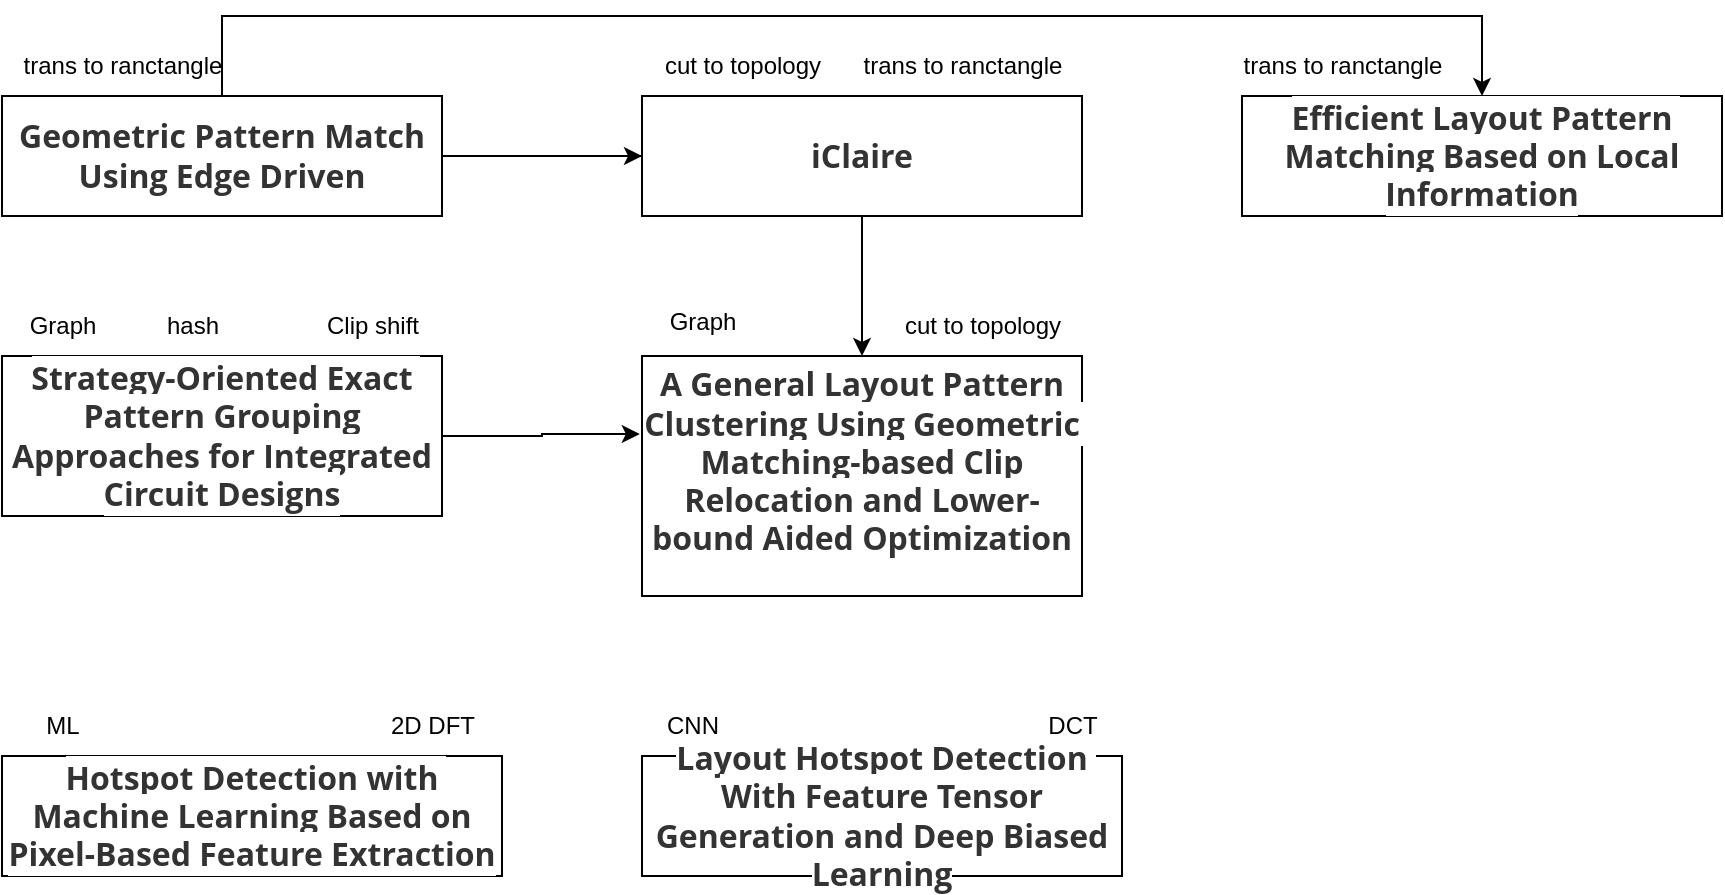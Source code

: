 <mxfile version="24.9.3">
  <diagram name="第 1 页" id="Hczs1LVQ7RvLFwJAqGhV">
    <mxGraphModel dx="1434" dy="772" grid="1" gridSize="10" guides="1" tooltips="1" connect="1" arrows="1" fold="1" page="1" pageScale="1" pageWidth="827" pageHeight="1169" math="0" shadow="0">
      <root>
        <mxCell id="0" />
        <mxCell id="1" parent="0" />
        <mxCell id="LONx9ICQFfg4vUHQVVtS-7" style="edgeStyle=orthogonalEdgeStyle;rounded=0;orthogonalLoop=1;jettySize=auto;html=1;" edge="1" parent="1" source="LONx9ICQFfg4vUHQVVtS-1" target="LONx9ICQFfg4vUHQVVtS-3">
          <mxGeometry relative="1" as="geometry" />
        </mxCell>
        <mxCell id="LONx9ICQFfg4vUHQVVtS-18" style="edgeStyle=orthogonalEdgeStyle;rounded=0;orthogonalLoop=1;jettySize=auto;html=1;entryX=0.5;entryY=0;entryDx=0;entryDy=0;" edge="1" parent="1" source="LONx9ICQFfg4vUHQVVtS-1" target="LONx9ICQFfg4vUHQVVtS-14">
          <mxGeometry relative="1" as="geometry">
            <mxPoint x="440" y="140" as="targetPoint" />
            <Array as="points">
              <mxPoint x="440" y="80" />
            </Array>
          </mxGeometry>
        </mxCell>
        <mxCell id="LONx9ICQFfg4vUHQVVtS-20" style="edgeStyle=orthogonalEdgeStyle;rounded=0;orthogonalLoop=1;jettySize=auto;html=1;exitX=0.5;exitY=0;exitDx=0;exitDy=0;entryX=0.5;entryY=0;entryDx=0;entryDy=0;" edge="1" parent="1" source="LONx9ICQFfg4vUHQVVtS-1" target="LONx9ICQFfg4vUHQVVtS-19">
          <mxGeometry relative="1" as="geometry">
            <mxPoint x="180" y="10" as="targetPoint" />
            <Array as="points">
              <mxPoint x="120" y="10" />
              <mxPoint x="750" y="10" />
            </Array>
          </mxGeometry>
        </mxCell>
        <mxCell id="LONx9ICQFfg4vUHQVVtS-1" value="&lt;span style=&quot;color: rgb(51, 51, 51); font-family: &amp;quot;Open Sans&amp;quot;, &amp;quot;Clear Sans&amp;quot;, &amp;quot;Helvetica Neue&amp;quot;, Helvetica, Arial, &amp;quot;Segoe UI Emoji&amp;quot;, sans-serif; font-size: 16px; font-weight: 700; orphans: 4; text-align: start; white-space-collapse: preserve; background-color: rgb(255, 255, 255);&quot;&gt;Geometric Pattern Match Using Edge Driven&lt;/span&gt;" style="rounded=0;whiteSpace=wrap;html=1;" vertex="1" parent="1">
          <mxGeometry x="10" y="50" width="220" height="60" as="geometry" />
        </mxCell>
        <mxCell id="LONx9ICQFfg4vUHQVVtS-2" value="trans to ranctangle" style="text;html=1;align=center;verticalAlign=middle;resizable=0;points=[];autosize=1;strokeColor=none;fillColor=none;" vertex="1" parent="1">
          <mxGeometry x="10" y="20" width="120" height="30" as="geometry" />
        </mxCell>
        <mxCell id="LONx9ICQFfg4vUHQVVtS-3" value="&lt;span style=&quot;color: rgb(51, 51, 51); font-family: &amp;quot;Open Sans&amp;quot;, &amp;quot;Clear Sans&amp;quot;, &amp;quot;Helvetica Neue&amp;quot;, Helvetica, Arial, &amp;quot;Segoe UI Emoji&amp;quot;, sans-serif; font-size: 16px; font-weight: 700; orphans: 4; text-align: start; white-space-collapse: preserve; background-color: rgb(255, 255, 255);&quot;&gt;iClaire&lt;/span&gt;" style="rounded=0;whiteSpace=wrap;html=1;" vertex="1" parent="1">
          <mxGeometry x="330" y="50" width="220" height="60" as="geometry" />
        </mxCell>
        <mxCell id="LONx9ICQFfg4vUHQVVtS-5" value="cut to topology" style="text;html=1;align=center;verticalAlign=middle;resizable=0;points=[];autosize=1;strokeColor=none;fillColor=none;" vertex="1" parent="1">
          <mxGeometry x="330" y="20" width="100" height="30" as="geometry" />
        </mxCell>
        <mxCell id="LONx9ICQFfg4vUHQVVtS-6" value="trans to ranctangle" style="text;html=1;align=center;verticalAlign=middle;resizable=0;points=[];autosize=1;strokeColor=none;fillColor=none;" vertex="1" parent="1">
          <mxGeometry x="430" y="20" width="120" height="30" as="geometry" />
        </mxCell>
        <mxCell id="LONx9ICQFfg4vUHQVVtS-9" value="&lt;span style=&quot;color: rgb(51, 51, 51); font-family: &amp;quot;Open Sans&amp;quot;, &amp;quot;Clear Sans&amp;quot;, &amp;quot;Helvetica Neue&amp;quot;, Helvetica, Arial, &amp;quot;Segoe UI Emoji&amp;quot;, sans-serif; font-size: 16px; font-weight: 700; orphans: 4; text-align: start; white-space-collapse: preserve; background-color: rgb(255, 255, 255);&quot;&gt;Strategy-Oriented Exact Pattern Grouping Approaches for Integrated Circuit Designs&lt;/span&gt;" style="whiteSpace=wrap;html=1;" vertex="1" parent="1">
          <mxGeometry x="10" y="180" width="220" height="80" as="geometry" />
        </mxCell>
        <mxCell id="LONx9ICQFfg4vUHQVVtS-11" value="Graph" style="text;html=1;align=center;verticalAlign=middle;resizable=0;points=[];autosize=1;strokeColor=none;fillColor=none;" vertex="1" parent="1">
          <mxGeometry x="10" y="150" width="60" height="30" as="geometry" />
        </mxCell>
        <mxCell id="LONx9ICQFfg4vUHQVVtS-12" value="hash" style="text;html=1;align=center;verticalAlign=middle;resizable=0;points=[];autosize=1;strokeColor=none;fillColor=none;" vertex="1" parent="1">
          <mxGeometry x="80" y="150" width="50" height="30" as="geometry" />
        </mxCell>
        <mxCell id="LONx9ICQFfg4vUHQVVtS-13" value="Clip shift" style="text;html=1;align=center;verticalAlign=middle;resizable=0;points=[];autosize=1;strokeColor=none;fillColor=none;" vertex="1" parent="1">
          <mxGeometry x="160" y="150" width="70" height="30" as="geometry" />
        </mxCell>
        <mxCell id="LONx9ICQFfg4vUHQVVtS-14" value="&#xa;&lt;span style=&quot;color: rgb(51, 51, 51); font-family: &amp;quot;Open Sans&amp;quot;, &amp;quot;Clear Sans&amp;quot;, &amp;quot;Helvetica Neue&amp;quot;, Helvetica, Arial, &amp;quot;Segoe UI Emoji&amp;quot;, sans-serif; font-size: 16px; font-style: normal; font-variant-ligatures: normal; font-variant-caps: normal; font-weight: 700; letter-spacing: normal; orphans: 4; text-align: start; text-indent: 0px; text-transform: none; white-space: pre-wrap; widows: 2; word-spacing: 0px; -webkit-text-stroke-width: 0px; background-color: rgb(255, 255, 255); text-decoration-thickness: initial; text-decoration-style: initial; text-decoration-color: initial; display: inline !important; float: none;&quot;&gt;A General Layout Pattern Clustering Using Geometric Matching-based Clip Relocation and Lower-bound Aided Optimization&lt;/span&gt;&#xa;&#xa;" style="whiteSpace=wrap;html=1;" vertex="1" parent="1">
          <mxGeometry x="330" y="180" width="220" height="120" as="geometry" />
        </mxCell>
        <mxCell id="LONx9ICQFfg4vUHQVVtS-15" value="Graph" style="text;html=1;align=center;verticalAlign=middle;resizable=0;points=[];autosize=1;strokeColor=none;fillColor=none;" vertex="1" parent="1">
          <mxGeometry x="330" y="148" width="60" height="30" as="geometry" />
        </mxCell>
        <mxCell id="LONx9ICQFfg4vUHQVVtS-16" value="cut to topology" style="text;html=1;align=center;verticalAlign=middle;resizable=0;points=[];autosize=1;strokeColor=none;fillColor=none;" vertex="1" parent="1">
          <mxGeometry x="450" y="150" width="100" height="30" as="geometry" />
        </mxCell>
        <mxCell id="LONx9ICQFfg4vUHQVVtS-17" style="edgeStyle=orthogonalEdgeStyle;rounded=0;orthogonalLoop=1;jettySize=auto;html=1;entryX=-0.005;entryY=0.325;entryDx=0;entryDy=0;entryPerimeter=0;" edge="1" parent="1" source="LONx9ICQFfg4vUHQVVtS-9" target="LONx9ICQFfg4vUHQVVtS-14">
          <mxGeometry relative="1" as="geometry" />
        </mxCell>
        <mxCell id="LONx9ICQFfg4vUHQVVtS-19" value="&lt;span style=&quot;color: rgb(51, 51, 51); font-family: &amp;quot;Open Sans&amp;quot;, &amp;quot;Clear Sans&amp;quot;, &amp;quot;Helvetica Neue&amp;quot;, Helvetica, Arial, &amp;quot;Segoe UI Emoji&amp;quot;, sans-serif; font-size: 16px; font-weight: 700; orphans: 4; text-align: start; white-space-collapse: preserve; background-color: rgb(255, 255, 255);&quot;&gt;Efficient Layout Pattern Matching Based on Local Information&lt;/span&gt;" style="whiteSpace=wrap;html=1;" vertex="1" parent="1">
          <mxGeometry x="630" y="50" width="240" height="60" as="geometry" />
        </mxCell>
        <mxCell id="LONx9ICQFfg4vUHQVVtS-21" value="trans to ranctangle" style="text;html=1;align=center;verticalAlign=middle;resizable=0;points=[];autosize=1;strokeColor=none;fillColor=none;" vertex="1" parent="1">
          <mxGeometry x="620" y="20" width="120" height="30" as="geometry" />
        </mxCell>
        <mxCell id="LONx9ICQFfg4vUHQVVtS-22" value="&lt;span style=&quot;color: rgb(51, 51, 51); font-family: &amp;quot;Open Sans&amp;quot;, &amp;quot;Clear Sans&amp;quot;, &amp;quot;Helvetica Neue&amp;quot;, Helvetica, Arial, &amp;quot;Segoe UI Emoji&amp;quot;, sans-serif; font-size: 16px; font-weight: 700; orphans: 4; text-align: start; white-space-collapse: preserve; background-color: rgb(255, 255, 255);&quot;&gt;Hotspot Detection with Machine Learning Based on Pixel-Based Feature Extraction&lt;/span&gt;" style="whiteSpace=wrap;html=1;" vertex="1" parent="1">
          <mxGeometry x="10" y="380" width="250" height="60" as="geometry" />
        </mxCell>
        <mxCell id="LONx9ICQFfg4vUHQVVtS-23" value="ML" style="text;html=1;align=center;verticalAlign=middle;resizable=0;points=[];autosize=1;strokeColor=none;fillColor=none;" vertex="1" parent="1">
          <mxGeometry x="20" y="350" width="40" height="30" as="geometry" />
        </mxCell>
        <mxCell id="LONx9ICQFfg4vUHQVVtS-24" value="2D DFT" style="text;html=1;align=center;verticalAlign=middle;resizable=0;points=[];autosize=1;strokeColor=none;fillColor=none;" vertex="1" parent="1">
          <mxGeometry x="190" y="350" width="70" height="30" as="geometry" />
        </mxCell>
        <mxCell id="LONx9ICQFfg4vUHQVVtS-25" value="&lt;span style=&quot;color: rgb(51, 51, 51); font-family: &amp;quot;Open Sans&amp;quot;, &amp;quot;Clear Sans&amp;quot;, &amp;quot;Helvetica Neue&amp;quot;, Helvetica, Arial, &amp;quot;Segoe UI Emoji&amp;quot;, sans-serif; font-size: 16px; font-weight: 700; orphans: 4; text-align: start; white-space-collapse: preserve; background-color: rgb(255, 255, 255);&quot;&gt;Layout Hotspot Detection With Feature Tensor Generation and Deep Biased Learning&lt;/span&gt;" style="whiteSpace=wrap;html=1;" vertex="1" parent="1">
          <mxGeometry x="330" y="380" width="240" height="60" as="geometry" />
        </mxCell>
        <mxCell id="LONx9ICQFfg4vUHQVVtS-26" value="CNN" style="text;html=1;align=center;verticalAlign=middle;resizable=0;points=[];autosize=1;strokeColor=none;fillColor=none;" vertex="1" parent="1">
          <mxGeometry x="330" y="350" width="50" height="30" as="geometry" />
        </mxCell>
        <mxCell id="LONx9ICQFfg4vUHQVVtS-27" value="DCT" style="text;html=1;align=center;verticalAlign=middle;resizable=0;points=[];autosize=1;strokeColor=none;fillColor=none;" vertex="1" parent="1">
          <mxGeometry x="520" y="350" width="50" height="30" as="geometry" />
        </mxCell>
      </root>
    </mxGraphModel>
  </diagram>
</mxfile>
